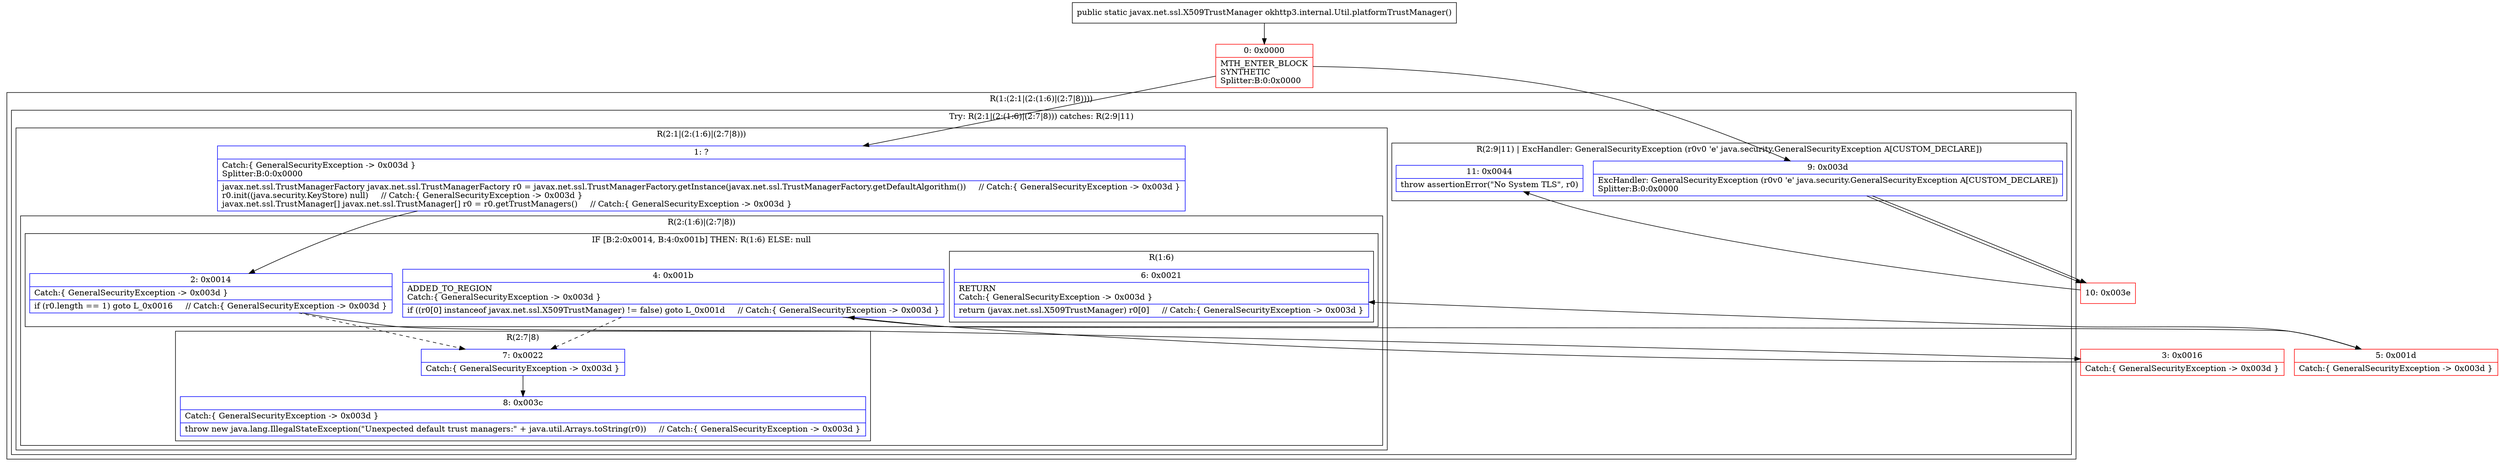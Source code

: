 digraph "CFG forokhttp3.internal.Util.platformTrustManager()Ljavax\/net\/ssl\/X509TrustManager;" {
subgraph cluster_Region_156677551 {
label = "R(1:(2:1|(2:(1:6)|(2:7|8))))";
node [shape=record,color=blue];
subgraph cluster_TryCatchRegion_512388996 {
label = "Try: R(2:1|(2:(1:6)|(2:7|8))) catches: R(2:9|11)";
node [shape=record,color=blue];
subgraph cluster_Region_242768318 {
label = "R(2:1|(2:(1:6)|(2:7|8)))";
node [shape=record,color=blue];
Node_1 [shape=record,label="{1\:\ ?|Catch:\{ GeneralSecurityException \-\> 0x003d \}\lSplitter:B:0:0x0000\l|javax.net.ssl.TrustManagerFactory javax.net.ssl.TrustManagerFactory r0 = javax.net.ssl.TrustManagerFactory.getInstance(javax.net.ssl.TrustManagerFactory.getDefaultAlgorithm())     \/\/ Catch:\{ GeneralSecurityException \-\> 0x003d \}\lr0.init((java.security.KeyStore) null)     \/\/ Catch:\{ GeneralSecurityException \-\> 0x003d \}\ljavax.net.ssl.TrustManager[] javax.net.ssl.TrustManager[] r0 = r0.getTrustManagers()     \/\/ Catch:\{ GeneralSecurityException \-\> 0x003d \}\l}"];
subgraph cluster_Region_99883532 {
label = "R(2:(1:6)|(2:7|8))";
node [shape=record,color=blue];
subgraph cluster_IfRegion_448391487 {
label = "IF [B:2:0x0014, B:4:0x001b] THEN: R(1:6) ELSE: null";
node [shape=record,color=blue];
Node_2 [shape=record,label="{2\:\ 0x0014|Catch:\{ GeneralSecurityException \-\> 0x003d \}\l|if (r0.length == 1) goto L_0x0016     \/\/ Catch:\{ GeneralSecurityException \-\> 0x003d \}\l}"];
Node_4 [shape=record,label="{4\:\ 0x001b|ADDED_TO_REGION\lCatch:\{ GeneralSecurityException \-\> 0x003d \}\l|if ((r0[0] instanceof javax.net.ssl.X509TrustManager) != false) goto L_0x001d     \/\/ Catch:\{ GeneralSecurityException \-\> 0x003d \}\l}"];
subgraph cluster_Region_1658188991 {
label = "R(1:6)";
node [shape=record,color=blue];
Node_6 [shape=record,label="{6\:\ 0x0021|RETURN\lCatch:\{ GeneralSecurityException \-\> 0x003d \}\l|return (javax.net.ssl.X509TrustManager) r0[0]     \/\/ Catch:\{ GeneralSecurityException \-\> 0x003d \}\l}"];
}
}
subgraph cluster_Region_1474278053 {
label = "R(2:7|8)";
node [shape=record,color=blue];
Node_7 [shape=record,label="{7\:\ 0x0022|Catch:\{ GeneralSecurityException \-\> 0x003d \}\l}"];
Node_8 [shape=record,label="{8\:\ 0x003c|Catch:\{ GeneralSecurityException \-\> 0x003d \}\l|throw new java.lang.IllegalStateException(\"Unexpected default trust managers:\" + java.util.Arrays.toString(r0))     \/\/ Catch:\{ GeneralSecurityException \-\> 0x003d \}\l}"];
}
}
}
subgraph cluster_Region_1096092367 {
label = "R(2:9|11) | ExcHandler: GeneralSecurityException (r0v0 'e' java.security.GeneralSecurityException A[CUSTOM_DECLARE])\l";
node [shape=record,color=blue];
Node_9 [shape=record,label="{9\:\ 0x003d|ExcHandler: GeneralSecurityException (r0v0 'e' java.security.GeneralSecurityException A[CUSTOM_DECLARE])\lSplitter:B:0:0x0000\l}"];
Node_11 [shape=record,label="{11\:\ 0x0044|throw assertionError(\"No System TLS\", r0)\l}"];
}
}
}
subgraph cluster_Region_1096092367 {
label = "R(2:9|11) | ExcHandler: GeneralSecurityException (r0v0 'e' java.security.GeneralSecurityException A[CUSTOM_DECLARE])\l";
node [shape=record,color=blue];
Node_9 [shape=record,label="{9\:\ 0x003d|ExcHandler: GeneralSecurityException (r0v0 'e' java.security.GeneralSecurityException A[CUSTOM_DECLARE])\lSplitter:B:0:0x0000\l}"];
Node_11 [shape=record,label="{11\:\ 0x0044|throw assertionError(\"No System TLS\", r0)\l}"];
}
Node_0 [shape=record,color=red,label="{0\:\ 0x0000|MTH_ENTER_BLOCK\lSYNTHETIC\lSplitter:B:0:0x0000\l}"];
Node_3 [shape=record,color=red,label="{3\:\ 0x0016|Catch:\{ GeneralSecurityException \-\> 0x003d \}\l}"];
Node_5 [shape=record,color=red,label="{5\:\ 0x001d|Catch:\{ GeneralSecurityException \-\> 0x003d \}\l}"];
Node_10 [shape=record,color=red,label="{10\:\ 0x003e}"];
MethodNode[shape=record,label="{public static javax.net.ssl.X509TrustManager okhttp3.internal.Util.platformTrustManager() }"];
MethodNode -> Node_0;
Node_1 -> Node_2;
Node_2 -> Node_3;
Node_2 -> Node_7[style=dashed];
Node_4 -> Node_5;
Node_4 -> Node_7[style=dashed];
Node_7 -> Node_8;
Node_9 -> Node_10;
Node_9 -> Node_10;
Node_0 -> Node_1;
Node_0 -> Node_9;
Node_3 -> Node_4;
Node_5 -> Node_6;
Node_10 -> Node_11;
}

